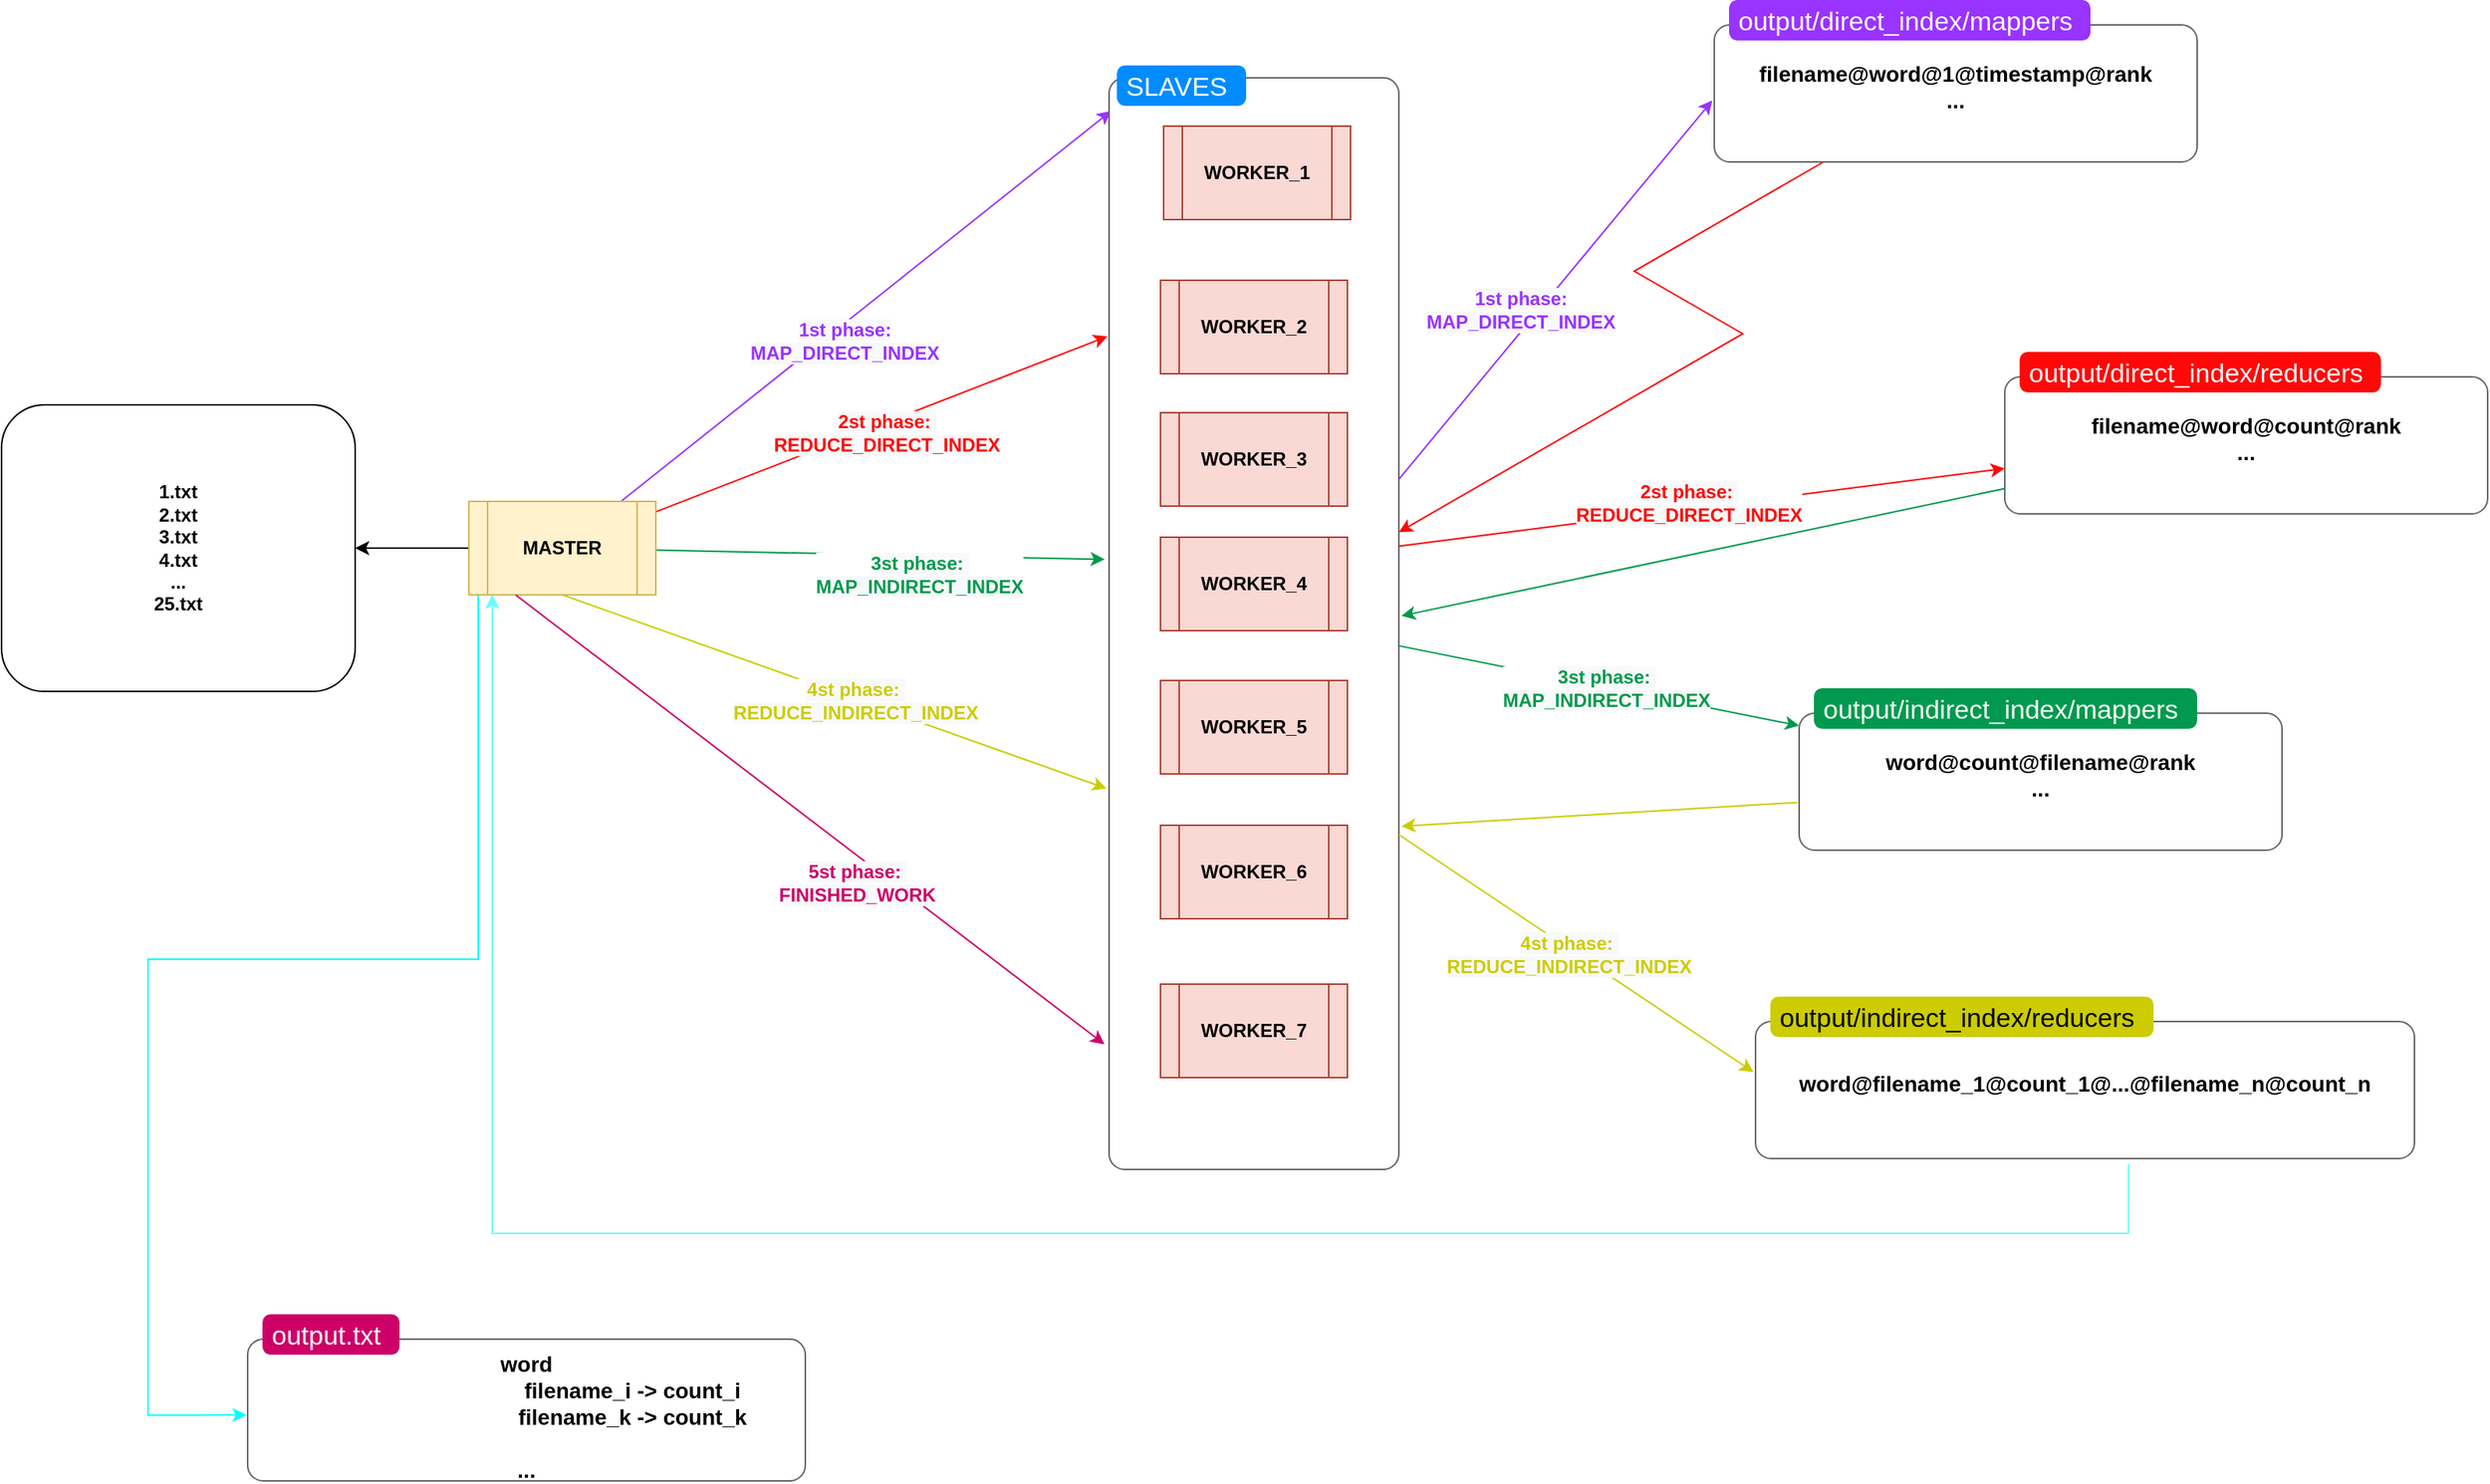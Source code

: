 <mxfile version="14.1.8" type="device"><diagram id="8nv_I9vilil4VRU-eWwr" name="Page-1"><mxGraphModel dx="1813" dy="1613" grid="0" gridSize="10" guides="1" tooltips="1" connect="1" arrows="1" fold="1" page="1" pageScale="1" pageWidth="850" pageHeight="1100" math="0" shadow="0"><root><mxCell id="0"/><mxCell id="1" parent="0"/><mxCell id="dCMhKaZuYvjoEppVLPxM-4" style="edgeStyle=orthogonalEdgeStyle;rounded=0;orthogonalLoop=1;jettySize=auto;html=1;entryX=1;entryY=0.5;entryDx=0;entryDy=0;" edge="1" parent="1" source="dCMhKaZuYvjoEppVLPxM-1" target="dCMhKaZuYvjoEppVLPxM-2"><mxGeometry relative="1" as="geometry"/></mxCell><mxCell id="dCMhKaZuYvjoEppVLPxM-26" style="edgeStyle=none;rounded=0;orthogonalLoop=1;jettySize=auto;html=1;fontColor=#9933FF;entryX=0.007;entryY=0.044;entryDx=0;entryDy=0;entryPerimeter=0;strokeColor=#9933FF;" edge="1" parent="1" source="dCMhKaZuYvjoEppVLPxM-1" target="dCMhKaZuYvjoEppVLPxM-23"><mxGeometry relative="1" as="geometry"/></mxCell><mxCell id="dCMhKaZuYvjoEppVLPxM-27" value="&lt;span style=&quot;font-size: 12px ; font-weight: 700 ; background-color: rgb(248 , 249 , 250)&quot;&gt;1st phase: &lt;br&gt;MAP_DIRECT_INDEX&lt;/span&gt;" style="edgeLabel;html=1;align=center;verticalAlign=middle;resizable=0;points=[];fontColor=#9933FF;" vertex="1" connectable="0" parent="dCMhKaZuYvjoEppVLPxM-26"><mxGeometry x="-0.505" y="1" relative="1" as="geometry"><mxPoint x="65.68" y="-40.77" as="offset"/></mxGeometry></mxCell><mxCell id="dCMhKaZuYvjoEppVLPxM-28" style="edgeStyle=none;rounded=0;orthogonalLoop=1;jettySize=auto;html=1;fontColor=#9933FF;strokeColor=#FF0808;" edge="1" parent="1" source="dCMhKaZuYvjoEppVLPxM-1"><mxGeometry relative="1" as="geometry"><mxPoint x="745" y="224" as="targetPoint"/></mxGeometry></mxCell><mxCell id="dCMhKaZuYvjoEppVLPxM-30" value="&lt;span style=&quot;font-size: 12px ; font-weight: 700 ; background-color: rgb(248 , 249 , 250)&quot;&gt;2st phase:&amp;nbsp;&lt;/span&gt;&lt;br style=&quot;font-size: 12px ; font-weight: 700&quot;&gt;&lt;span style=&quot;font-size: 12px ; font-weight: 700 ; background-color: rgb(248 , 249 , 250)&quot;&gt;REDUCE_DIRECT_INDEX&lt;/span&gt;" style="edgeLabel;html=1;align=center;verticalAlign=middle;resizable=0;points=[];fontColor=#FF0808;" vertex="1" connectable="0" parent="dCMhKaZuYvjoEppVLPxM-28"><mxGeometry x="-0.254" y="2" relative="1" as="geometry"><mxPoint x="40.45" y="-7.4" as="offset"/></mxGeometry></mxCell><mxCell id="dCMhKaZuYvjoEppVLPxM-31" style="edgeStyle=none;rounded=0;orthogonalLoop=1;jettySize=auto;html=1;fontColor=#FF0808;entryX=-0.015;entryY=0.449;entryDx=0;entryDy=0;entryPerimeter=0;strokeColor=#00994D;" edge="1" parent="1" source="dCMhKaZuYvjoEppVLPxM-1" target="dCMhKaZuYvjoEppVLPxM-23"><mxGeometry relative="1" as="geometry"><mxPoint x="722" y="517" as="targetPoint"/></mxGeometry></mxCell><mxCell id="dCMhKaZuYvjoEppVLPxM-32" value="&lt;font color=&quot;#00994d&quot;&gt;&lt;span style=&quot;font-size: 12px ; font-weight: 700 ; background-color: rgb(248 , 249 , 250)&quot;&gt;3st phase:&amp;nbsp;&lt;/span&gt;&lt;br style=&quot;font-size: 12px ; font-weight: 700&quot;&gt;&lt;span style=&quot;font-size: 12px ; font-weight: 700 ; background-color: rgb(248 , 249 , 250)&quot;&gt;MAP_INDIRECT_INDEX&lt;/span&gt;&lt;/font&gt;" style="edgeLabel;html=1;align=center;verticalAlign=middle;resizable=0;points=[];fontColor=#FF0808;" vertex="1" connectable="0" parent="dCMhKaZuYvjoEppVLPxM-31"><mxGeometry x="-0.254" y="4" relative="1" as="geometry"><mxPoint x="61.33" y="16.89" as="offset"/></mxGeometry></mxCell><mxCell id="dCMhKaZuYvjoEppVLPxM-33" style="edgeStyle=none;rounded=0;orthogonalLoop=1;jettySize=auto;html=1;entryX=-0.009;entryY=0.656;entryDx=0;entryDy=0;entryPerimeter=0;fontColor=#FF0808;exitX=0.5;exitY=1;exitDx=0;exitDy=0;strokeColor=#CCCC00;" edge="1" parent="1" source="dCMhKaZuYvjoEppVLPxM-1" target="dCMhKaZuYvjoEppVLPxM-23"><mxGeometry relative="1" as="geometry"/></mxCell><mxCell id="dCMhKaZuYvjoEppVLPxM-34" value="&lt;font color=&quot;#cccc00&quot;&gt;&lt;span style=&quot;font-size: 12px ; font-weight: 700 ; background-color: rgb(248 , 249 , 250)&quot;&gt;4st phase:&amp;nbsp;&lt;/span&gt;&lt;br style=&quot;font-size: 12px ; font-weight: 700&quot;&gt;&lt;span style=&quot;font-size: 12px ; font-weight: 700 ; background-color: rgb(248 , 249 , 250)&quot;&gt;REDUCE_INDIRECT_INDEX&lt;/span&gt;&lt;/font&gt;" style="edgeLabel;html=1;align=center;verticalAlign=middle;resizable=0;points=[];fontColor=#FF0808;" vertex="1" connectable="0" parent="dCMhKaZuYvjoEppVLPxM-33"><mxGeometry x="0.078" y="-2" relative="1" as="geometry"><mxPoint y="-1" as="offset"/></mxGeometry></mxCell><mxCell id="dCMhKaZuYvjoEppVLPxM-65" style="edgeStyle=orthogonalEdgeStyle;rounded=0;orthogonalLoop=1;jettySize=auto;html=1;fontSize=14;fontColor=#000000;exitX=0.125;exitY=0.998;exitDx=0;exitDy=0;entryX=0.566;entryY=1.036;entryDx=0;entryDy=0;entryPerimeter=0;exitPerimeter=0;strokeColor=#66FFFF;startArrow=classic;startFill=1;endArrow=none;endFill=0;" edge="1" parent="1" source="dCMhKaZuYvjoEppVLPxM-1" target="dCMhKaZuYvjoEppVLPxM-43"><mxGeometry relative="1" as="geometry"><mxPoint x="603" y="828" as="targetPoint"/><Array as="points"><mxPoint x="350" y="800"/><mxPoint x="1400" y="800"/></Array></mxGeometry></mxCell><mxCell id="dCMhKaZuYvjoEppVLPxM-66" style="edgeStyle=orthogonalEdgeStyle;rounded=0;orthogonalLoop=1;jettySize=auto;html=1;entryX=-0.002;entryY=0.581;entryDx=0;entryDy=0;entryPerimeter=0;fontSize=14;fontColor=#000000;strokeColor=#00FFFF;" edge="1" parent="1" source="dCMhKaZuYvjoEppVLPxM-1" target="dCMhKaZuYvjoEppVLPxM-59"><mxGeometry relative="1" as="geometry"><Array as="points"><mxPoint x="341" y="624"/><mxPoint x="129" y="624"/><mxPoint x="129" y="917"/></Array></mxGeometry></mxCell><mxCell id="dCMhKaZuYvjoEppVLPxM-1" value="&lt;b&gt;MASTER&lt;/b&gt;" style="shape=process;whiteSpace=wrap;html=1;backgroundOutline=1;fillColor=#fff2cc;strokeColor=#d6b656;" vertex="1" parent="1"><mxGeometry x="335" y="330" width="120" height="60" as="geometry"/></mxCell><mxCell id="dCMhKaZuYvjoEppVLPxM-2" value="&lt;b&gt;1.txt&lt;br&gt;2.txt&lt;br&gt;3.txt&lt;br&gt;4.txt&lt;br&gt;...&lt;br&gt;25.txt&lt;/b&gt;" style="rounded=1;whiteSpace=wrap;html=1;" vertex="1" parent="1"><mxGeometry x="35" y="268" width="227" height="184" as="geometry"/></mxCell><mxCell id="dCMhKaZuYvjoEppVLPxM-23" value="" style="shape=mxgraph.mockup.containers.marginRect;rectMarginTop=10;strokeColor=#666666;strokeWidth=1;dashed=0;rounded=1;arcSize=5;recursiveResize=0;fontColor=#9933FF;" vertex="1" parent="1"><mxGeometry x="746" y="48" width="186" height="711" as="geometry"/></mxCell><mxCell id="dCMhKaZuYvjoEppVLPxM-24" value="SLAVES" style="shape=rect;strokeColor=none;fillColor=#008cff;strokeWidth=1;dashed=0;rounded=1;arcSize=20;fontColor=#ffffff;fontSize=17;spacing=2;spacingTop=-2;align=left;autosize=1;spacingLeft=4;resizeWidth=0;resizeHeight=0;perimeter=none;" vertex="1" parent="dCMhKaZuYvjoEppVLPxM-23"><mxGeometry x="5" y="2" width="83" height="26" as="geometry"/></mxCell><mxCell id="dCMhKaZuYvjoEppVLPxM-5" value="WORKER_1" style="shape=process;whiteSpace=wrap;html=1;backgroundOutline=1;fillColor=#fad9d5;strokeColor=#ae4132;fontStyle=1" vertex="1" parent="dCMhKaZuYvjoEppVLPxM-23"><mxGeometry x="35" y="41" width="120" height="60" as="geometry"/></mxCell><mxCell id="dCMhKaZuYvjoEppVLPxM-7" value="WORKER_3" style="shape=process;whiteSpace=wrap;html=1;backgroundOutline=1;fillColor=#fad9d5;strokeColor=#ae4132;fontStyle=1" vertex="1" parent="dCMhKaZuYvjoEppVLPxM-23"><mxGeometry x="33" y="225" width="120" height="60" as="geometry"/></mxCell><mxCell id="dCMhKaZuYvjoEppVLPxM-8" value="WORKER_4" style="shape=process;whiteSpace=wrap;html=1;backgroundOutline=1;fillColor=#fad9d5;strokeColor=#ae4132;fontStyle=1" vertex="1" parent="dCMhKaZuYvjoEppVLPxM-23"><mxGeometry x="33" y="305" width="120" height="60" as="geometry"/></mxCell><mxCell id="dCMhKaZuYvjoEppVLPxM-9" value="WORKER_5" style="shape=process;whiteSpace=wrap;html=1;backgroundOutline=1;fillColor=#fad9d5;strokeColor=#ae4132;fontStyle=1" vertex="1" parent="dCMhKaZuYvjoEppVLPxM-23"><mxGeometry x="33" y="397" width="120" height="60" as="geometry"/></mxCell><mxCell id="dCMhKaZuYvjoEppVLPxM-10" value="WORKER_6" style="shape=process;whiteSpace=wrap;html=1;backgroundOutline=1;fillColor=#fad9d5;strokeColor=#ae4132;fontStyle=1" vertex="1" parent="dCMhKaZuYvjoEppVLPxM-23"><mxGeometry x="33" y="490" width="120" height="60" as="geometry"/></mxCell><mxCell id="dCMhKaZuYvjoEppVLPxM-11" value="WORKER_7" style="shape=process;whiteSpace=wrap;html=1;backgroundOutline=1;fillColor=#fad9d5;strokeColor=#ae4132;fontStyle=1" vertex="1" parent="dCMhKaZuYvjoEppVLPxM-23"><mxGeometry x="33" y="592" width="120" height="60" as="geometry"/></mxCell><mxCell id="dCMhKaZuYvjoEppVLPxM-6" value="WORKER_2" style="shape=process;whiteSpace=wrap;html=1;backgroundOutline=1;fillColor=#fad9d5;strokeColor=#ae4132;fontStyle=1" vertex="1" parent="dCMhKaZuYvjoEppVLPxM-23"><mxGeometry x="33" y="140" width="120" height="60" as="geometry"/></mxCell><mxCell id="dCMhKaZuYvjoEppVLPxM-56" style="edgeStyle=isometricEdgeStyle;rounded=0;orthogonalLoop=1;jettySize=auto;html=1;fontSize=14;fontColor=#000000;strokeColor=#FF0808;" edge="1" parent="1" source="dCMhKaZuYvjoEppVLPxM-37" target="dCMhKaZuYvjoEppVLPxM-23"><mxGeometry relative="1" as="geometry"><Array as="points"><mxPoint x="1147" y="219"/></Array></mxGeometry></mxCell><mxCell id="dCMhKaZuYvjoEppVLPxM-37" value="filename@word@1@timestamp@rank&#10;..." style="shape=mxgraph.mockup.containers.marginRect;rectMarginTop=10;strokeColor=#666666;strokeWidth=1;dashed=0;rounded=1;arcSize=5;recursiveResize=0;fontSize=14;fontStyle=1" vertex="1" parent="1"><mxGeometry x="1134.5" y="14" width="310" height="98" as="geometry"/></mxCell><mxCell id="dCMhKaZuYvjoEppVLPxM-38" value="output/direct_index/mappers" style="shape=rect;strokeColor=none;strokeWidth=1;dashed=0;rounded=1;arcSize=20;fontColor=#ffffff;fontSize=17;spacing=2;spacingTop=-2;align=left;autosize=1;spacingLeft=4;resizeWidth=0;resizeHeight=0;perimeter=none;labelBackgroundColor=#9933FF;fillColor=#9933FF;" vertex="1" parent="dCMhKaZuYvjoEppVLPxM-37"><mxGeometry x="9.5" y="-6" width="232" height="26" as="geometry"/></mxCell><mxCell id="dCMhKaZuYvjoEppVLPxM-39" value="filename@word@count@rank&#10;..." style="shape=mxgraph.mockup.containers.marginRect;rectMarginTop=10;strokeColor=#666666;strokeWidth=1;dashed=0;rounded=1;arcSize=5;recursiveResize=0;fontSize=14;fontStyle=1" vertex="1" parent="1"><mxGeometry x="1321" y="240" width="310" height="98" as="geometry"/></mxCell><mxCell id="dCMhKaZuYvjoEppVLPxM-40" value="output/direct_index/reducers" style="shape=rect;strokeColor=none;strokeWidth=1;dashed=0;rounded=1;arcSize=20;fontColor=#ffffff;fontSize=17;spacing=2;spacingTop=-2;align=left;autosize=1;spacingLeft=4;resizeWidth=0;resizeHeight=0;perimeter=none;labelBackgroundColor=#FF0808;fillColor=#FF0808;" vertex="1" parent="dCMhKaZuYvjoEppVLPxM-39"><mxGeometry x="9.5" y="-6" width="232" height="26" as="geometry"/></mxCell><mxCell id="dCMhKaZuYvjoEppVLPxM-41" value="word@count@filename@rank&#10;..." style="shape=mxgraph.mockup.containers.marginRect;rectMarginTop=10;strokeColor=#666666;strokeWidth=1;dashed=0;rounded=1;arcSize=5;recursiveResize=0;fontSize=14;fontStyle=1" vertex="1" parent="1"><mxGeometry x="1189" y="456" width="310" height="98" as="geometry"/></mxCell><mxCell id="dCMhKaZuYvjoEppVLPxM-42" value="output/indirect_index/mappers" style="shape=rect;strokeColor=none;strokeWidth=1;dashed=0;rounded=1;arcSize=20;fontColor=#ffffff;fontSize=17;spacing=2;spacingTop=-2;align=left;autosize=1;spacingLeft=4;resizeWidth=0;resizeHeight=0;perimeter=none;labelBackgroundColor=#00994D;fillColor=#00994D;" vertex="1" parent="dCMhKaZuYvjoEppVLPxM-41"><mxGeometry x="9.5" y="-6" width="246" height="26" as="geometry"/></mxCell><mxCell id="dCMhKaZuYvjoEppVLPxM-43" value="word@filename_1@count_1@...@filename_n@count_n" style="shape=mxgraph.mockup.containers.marginRect;rectMarginTop=10;strokeColor=#666666;strokeWidth=1;dashed=0;rounded=1;arcSize=5;recursiveResize=0;fontSize=14;fontStyle=1" vertex="1" parent="1"><mxGeometry x="1161" y="654" width="423" height="98" as="geometry"/></mxCell><mxCell id="dCMhKaZuYvjoEppVLPxM-44" value="output/indirect_index/reducers" style="shape=rect;strokeColor=none;strokeWidth=1;dashed=0;rounded=1;arcSize=20;fontSize=17;spacing=2;spacingTop=-2;align=left;autosize=1;spacingLeft=4;resizeWidth=0;resizeHeight=0;perimeter=none;labelBackgroundColor=#CCCC00;fillColor=#CCCC00;" vertex="1" parent="dCMhKaZuYvjoEppVLPxM-43"><mxGeometry x="9.5" y="-6" width="246" height="26" as="geometry"/></mxCell><mxCell id="dCMhKaZuYvjoEppVLPxM-45" style="edgeStyle=none;rounded=0;orthogonalLoop=1;jettySize=auto;html=1;fontColor=#9933FF;entryX=-0.004;entryY=0.597;entryDx=0;entryDy=0;entryPerimeter=0;exitX=0.999;exitY=0.377;exitDx=0;exitDy=0;exitPerimeter=0;strokeColor=#9933FF;" edge="1" parent="1" source="dCMhKaZuYvjoEppVLPxM-23" target="dCMhKaZuYvjoEppVLPxM-37"><mxGeometry relative="1" as="geometry"><mxPoint x="1003.002" y="268.0" as="sourcePoint"/><mxPoint x="1299.592" y="108.292" as="targetPoint"/></mxGeometry></mxCell><mxCell id="dCMhKaZuYvjoEppVLPxM-46" value="&lt;span style=&quot;font-size: 12px ; font-weight: 700 ; background-color: rgb(248 , 249 , 250)&quot;&gt;1st phase: &lt;br&gt;MAP_DIRECT_INDEX&lt;/span&gt;" style="edgeLabel;html=1;align=center;verticalAlign=middle;resizable=0;points=[];fontColor=#9933FF;" vertex="1" connectable="0" parent="dCMhKaZuYvjoEppVLPxM-45"><mxGeometry x="-0.505" y="1" relative="1" as="geometry"><mxPoint x="28.88" y="-48.87" as="offset"/></mxGeometry></mxCell><mxCell id="dCMhKaZuYvjoEppVLPxM-47" style="edgeStyle=none;rounded=0;orthogonalLoop=1;jettySize=auto;html=1;fontColor=#9933FF;strokeColor=#FF0808;" edge="1" parent="1" target="dCMhKaZuYvjoEppVLPxM-39"><mxGeometry relative="1" as="geometry"><mxPoint x="932" y="358.696" as="sourcePoint"/><mxPoint x="1222.256" y="337.002" as="targetPoint"/></mxGeometry></mxCell><mxCell id="dCMhKaZuYvjoEppVLPxM-48" value="&lt;span style=&quot;font-size: 12px ; font-weight: 700 ; background-color: rgb(248 , 249 , 250)&quot;&gt;2st phase:&amp;nbsp;&lt;/span&gt;&lt;br style=&quot;font-size: 12px ; font-weight: 700&quot;&gt;&lt;span style=&quot;font-size: 12px ; font-weight: 700 ; background-color: rgb(248 , 249 , 250)&quot;&gt;REDUCE_DIRECT_INDEX&lt;/span&gt;" style="edgeLabel;html=1;align=center;verticalAlign=middle;resizable=0;points=[];fontColor=#FF0808;" vertex="1" connectable="0" parent="dCMhKaZuYvjoEppVLPxM-47"><mxGeometry x="-0.254" y="2" relative="1" as="geometry"><mxPoint x="40.45" y="-7.4" as="offset"/></mxGeometry></mxCell><mxCell id="dCMhKaZuYvjoEppVLPxM-49" style="edgeStyle=none;rounded=0;orthogonalLoop=1;jettySize=auto;html=1;fontColor=#FF0808;exitX=0.999;exitY=0.527;exitDx=0;exitDy=0;exitPerimeter=0;strokeColor=#00994D;" edge="1" parent="1" source="dCMhKaZuYvjoEppVLPxM-23" target="dCMhKaZuYvjoEppVLPxM-41"><mxGeometry relative="1" as="geometry"><mxPoint x="942" y="440.002" as="sourcePoint"/><mxPoint x="1235.046" y="581.749" as="targetPoint"/></mxGeometry></mxCell><mxCell id="dCMhKaZuYvjoEppVLPxM-50" value="&lt;font color=&quot;#00994d&quot;&gt;&lt;span style=&quot;font-size: 12px ; font-weight: 700 ; background-color: rgb(248 , 249 , 250)&quot;&gt;3st phase:&amp;nbsp;&lt;/span&gt;&lt;br style=&quot;font-size: 12px ; font-weight: 700&quot;&gt;&lt;span style=&quot;font-size: 12px ; font-weight: 700 ; background-color: rgb(248 , 249 , 250)&quot;&gt;MAP_INDIRECT_INDEX&lt;/span&gt;&lt;/font&gt;" style="edgeLabel;html=1;align=center;verticalAlign=middle;resizable=0;points=[];fontColor=#FF0808;" vertex="1" connectable="0" parent="dCMhKaZuYvjoEppVLPxM-49"><mxGeometry x="-0.254" y="4" relative="1" as="geometry"><mxPoint x="35.62" y="11.58" as="offset"/></mxGeometry></mxCell><mxCell id="dCMhKaZuYvjoEppVLPxM-51" style="edgeStyle=none;rounded=0;orthogonalLoop=1;jettySize=auto;html=1;fontColor=#FF0808;exitX=0.5;exitY=1;exitDx=0;exitDy=0;strokeColor=#CCCC00;entryX=-0.003;entryY=0.434;entryDx=0;entryDy=0;entryPerimeter=0;" edge="1" parent="1" target="dCMhKaZuYvjoEppVLPxM-43"><mxGeometry relative="1" as="geometry"><mxPoint x="932" y="544.0" as="sourcePoint"/><mxPoint x="1283" y="836.923" as="targetPoint"/></mxGeometry></mxCell><mxCell id="dCMhKaZuYvjoEppVLPxM-52" value="&lt;font color=&quot;#cccc00&quot;&gt;&lt;span style=&quot;font-size: 12px ; font-weight: 700 ; background-color: rgb(248 , 249 , 250)&quot;&gt;4st phase:&amp;nbsp;&lt;/span&gt;&lt;br style=&quot;font-size: 12px ; font-weight: 700&quot;&gt;&lt;span style=&quot;font-size: 12px ; font-weight: 700 ; background-color: rgb(248 , 249 , 250)&quot;&gt;REDUCE_INDIRECT_INDEX&lt;/span&gt;&lt;/font&gt;" style="edgeLabel;html=1;align=center;verticalAlign=middle;resizable=0;points=[];fontColor=#FF0808;" vertex="1" connectable="0" parent="dCMhKaZuYvjoEppVLPxM-51"><mxGeometry x="0.078" y="-2" relative="1" as="geometry"><mxPoint x="-12.8" y="-6.51" as="offset"/></mxGeometry></mxCell><mxCell id="dCMhKaZuYvjoEppVLPxM-57" style="rounded=0;orthogonalLoop=1;jettySize=auto;html=1;fontSize=14;fontColor=#000000;entryX=1.009;entryY=0.5;entryDx=0;entryDy=0;entryPerimeter=0;strokeColor=#00994D;elbow=vertical;" edge="1" parent="1" source="dCMhKaZuYvjoEppVLPxM-39" target="dCMhKaZuYvjoEppVLPxM-23"><mxGeometry relative="1" as="geometry"><mxPoint x="1237.13" y="171" as="sourcePoint"/><mxPoint x="942" y="359.806" as="targetPoint"/></mxGeometry></mxCell><mxCell id="dCMhKaZuYvjoEppVLPxM-58" style="rounded=0;orthogonalLoop=1;jettySize=auto;html=1;fontSize=14;fontColor=#000000;entryX=1.009;entryY=0.69;entryDx=0;entryDy=0;entryPerimeter=0;elbow=vertical;exitX=-0.004;exitY=0.687;exitDx=0;exitDy=0;exitPerimeter=0;strokeColor=#CCCC00;" edge="1" parent="1" source="dCMhKaZuYvjoEppVLPxM-41" target="dCMhKaZuYvjoEppVLPxM-23"><mxGeometry relative="1" as="geometry"><mxPoint x="1331" y="331.725" as="sourcePoint"/><mxPoint x="943.674" y="413.5" as="targetPoint"/></mxGeometry></mxCell><mxCell id="dCMhKaZuYvjoEppVLPxM-59" value="&#10;word&#10;                                   filename_i -&gt; count_i&#10;                                   filename_k -&gt; count_k&#10;&#10;..." style="shape=mxgraph.mockup.containers.marginRect;rectMarginTop=10;strokeColor=#666666;strokeWidth=1;dashed=0;rounded=1;arcSize=5;recursiveResize=0;fontSize=14;fontStyle=1;align=center;" vertex="1" parent="1"><mxGeometry x="193" y="858" width="358" height="101" as="geometry"/></mxCell><mxCell id="dCMhKaZuYvjoEppVLPxM-60" value="output.txt" style="shape=rect;strokeColor=none;strokeWidth=1;dashed=0;rounded=1;arcSize=20;fontColor=#ffffff;fontSize=17;spacing=2;spacingTop=-2;align=left;autosize=1;spacingLeft=4;resizeWidth=0;resizeHeight=0;perimeter=none;labelBackgroundColor=#CC0066;fillColor=#CC0066;" vertex="1" parent="dCMhKaZuYvjoEppVLPxM-59"><mxGeometry x="9.5" y="-6" width="88" height="26" as="geometry"/></mxCell><mxCell id="dCMhKaZuYvjoEppVLPxM-61" style="edgeStyle=none;rounded=0;orthogonalLoop=1;jettySize=auto;html=1;fontColor=#FF0808;exitX=0.25;exitY=1;exitDx=0;exitDy=0;entryX=-0.016;entryY=0.887;entryDx=0;entryDy=0;entryPerimeter=0;strokeColor=#CC0066;" edge="1" parent="1" source="dCMhKaZuYvjoEppVLPxM-1" target="dCMhKaZuYvjoEppVLPxM-23"><mxGeometry relative="1" as="geometry"><mxPoint x="405" y="400" as="sourcePoint"/><mxPoint x="743" y="693" as="targetPoint"/></mxGeometry></mxCell><mxCell id="dCMhKaZuYvjoEppVLPxM-62" value="&lt;font color=&quot;#cc0066&quot;&gt;&lt;span style=&quot;font-size: 12px ; font-weight: 700 ; background-color: rgb(248 , 249 , 250)&quot;&gt;5st phase:&amp;nbsp;&lt;/span&gt;&lt;br style=&quot;font-size: 12px ; font-weight: 700&quot;&gt;&lt;span style=&quot;font-size: 12px ; font-weight: 700 ; background-color: rgb(248 , 249 , 250)&quot;&gt;FINISHED_WORK&lt;/span&gt;&lt;/font&gt;" style="edgeLabel;html=1;align=center;verticalAlign=middle;resizable=0;points=[];fontColor=#FF0808;" vertex="1" connectable="0" parent="dCMhKaZuYvjoEppVLPxM-61"><mxGeometry x="0.078" y="-2" relative="1" as="geometry"><mxPoint x="15.84" y="27.35" as="offset"/></mxGeometry></mxCell></root></mxGraphModel></diagram></mxfile>